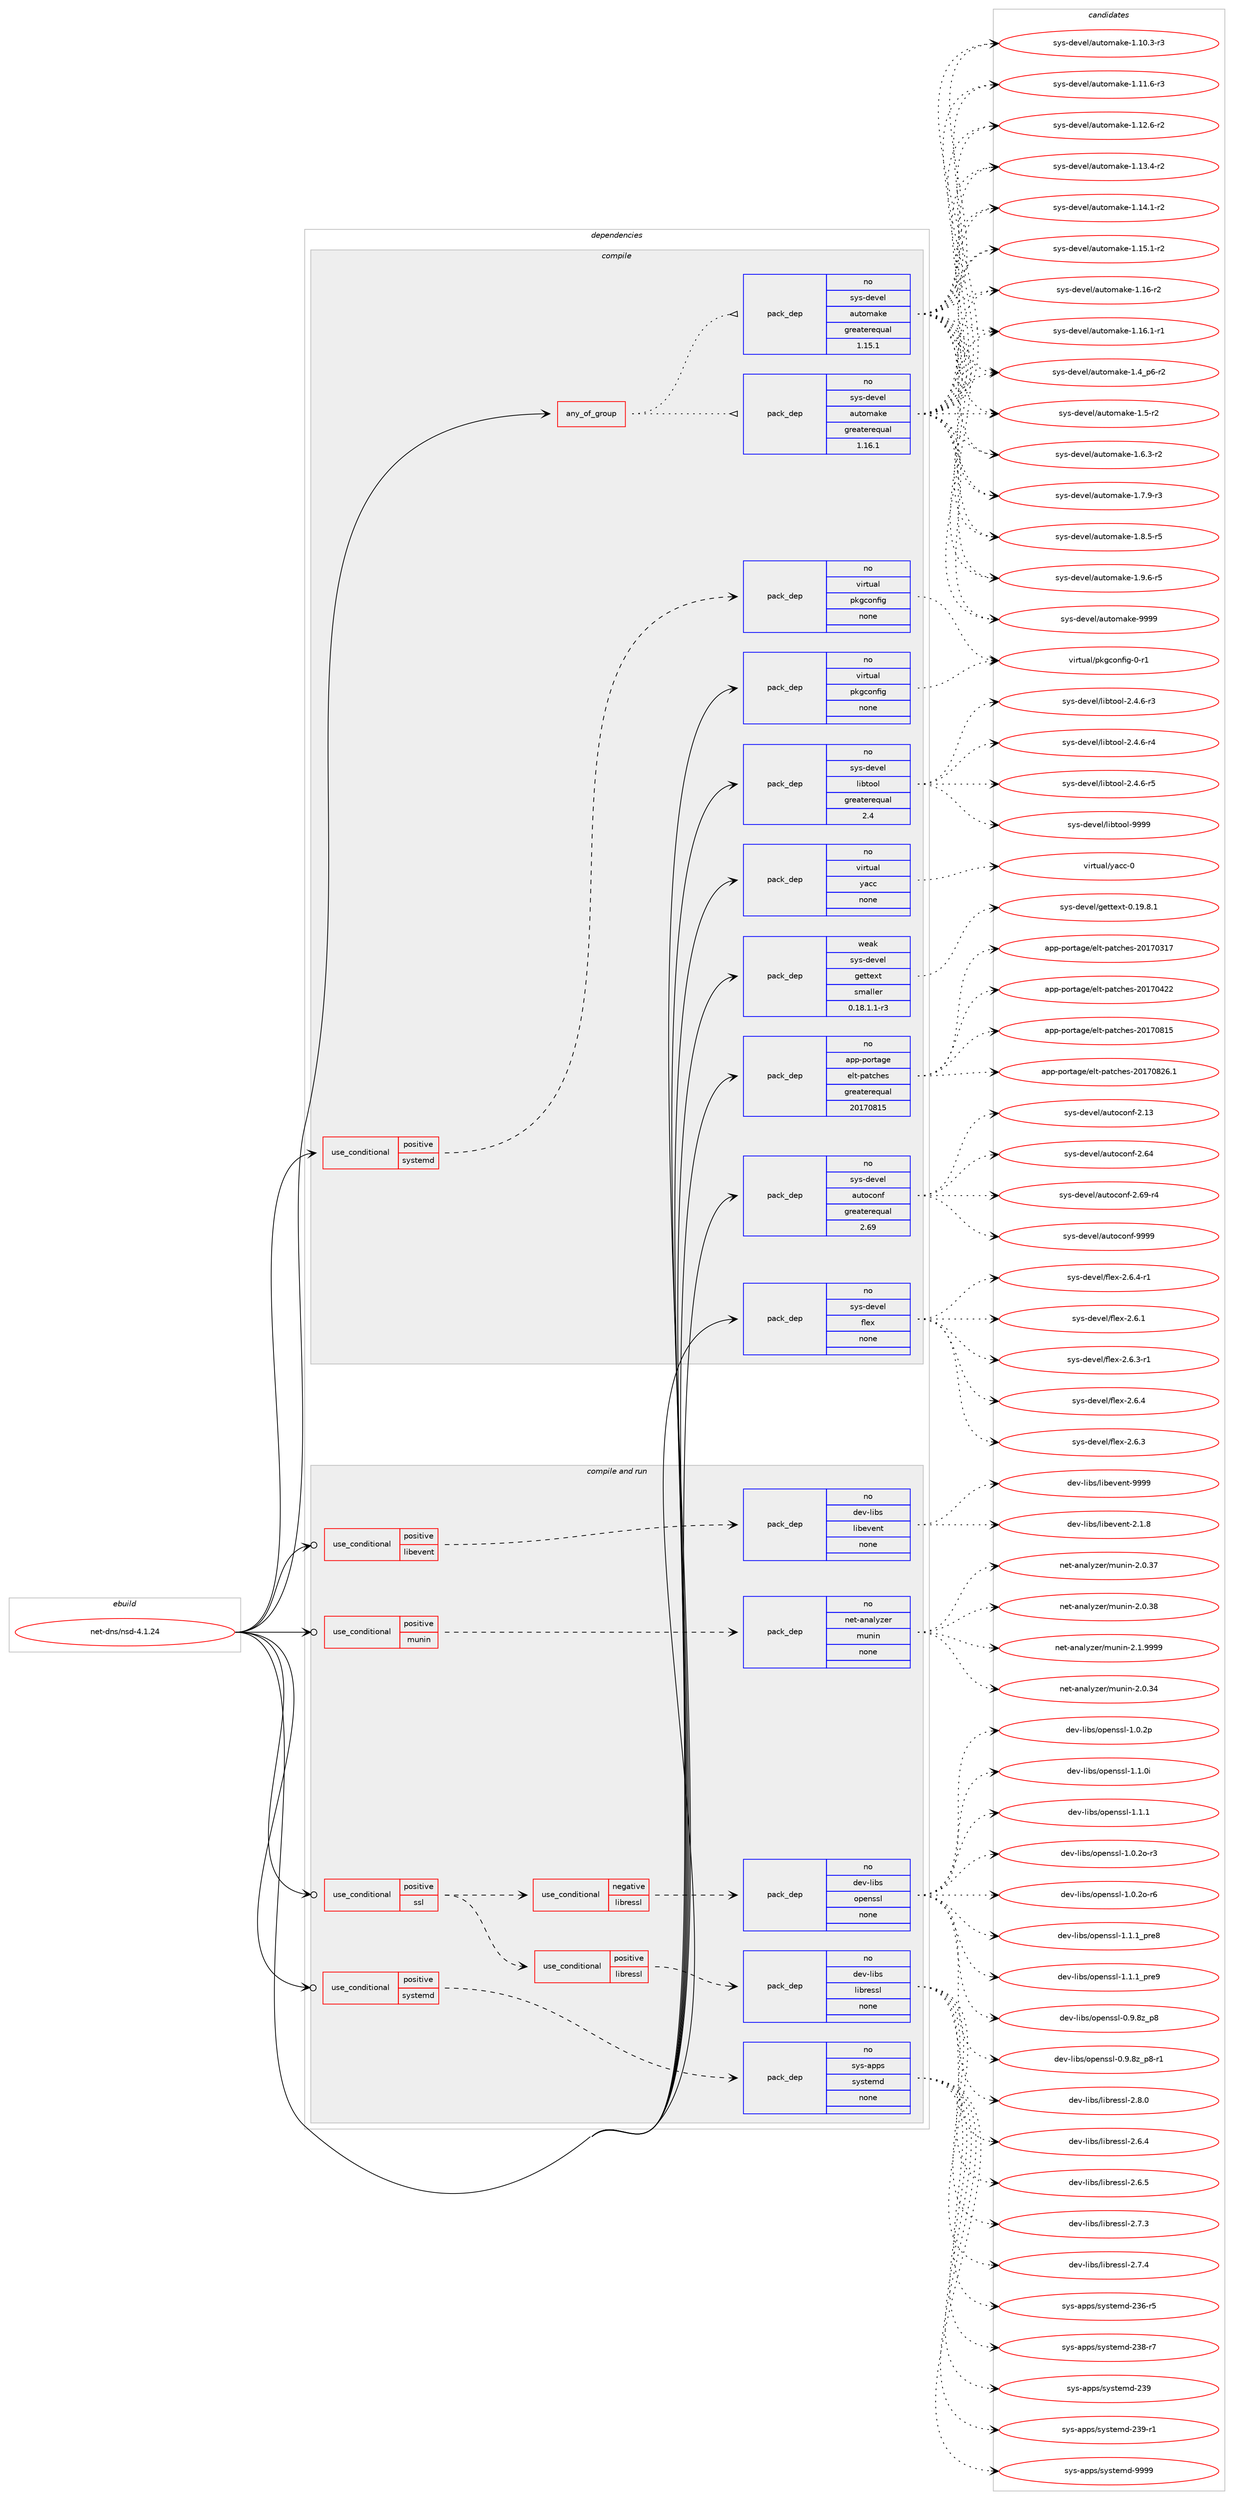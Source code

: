 digraph prolog {

# *************
# Graph options
# *************

newrank=true;
concentrate=true;
compound=true;
graph [rankdir=LR,fontname=Helvetica,fontsize=10,ranksep=1.5];#, ranksep=2.5, nodesep=0.2];
edge  [arrowhead=vee];
node  [fontname=Helvetica,fontsize=10];

# **********
# The ebuild
# **********

subgraph cluster_leftcol {
color=gray;
rank=same;
label=<<i>ebuild</i>>;
id [label="net-dns/nsd-4.1.24", color=red, width=4, href="../net-dns/nsd-4.1.24.svg"];
}

# ****************
# The dependencies
# ****************

subgraph cluster_midcol {
color=gray;
label=<<i>dependencies</i>>;
subgraph cluster_compile {
fillcolor="#eeeeee";
style=filled;
label=<<i>compile</i>>;
subgraph any184 {
dependency10979 [label=<<TABLE BORDER="0" CELLBORDER="1" CELLSPACING="0" CELLPADDING="4"><TR><TD CELLPADDING="10">any_of_group</TD></TR></TABLE>>, shape=none, color=red];subgraph pack7296 {
dependency10980 [label=<<TABLE BORDER="0" CELLBORDER="1" CELLSPACING="0" CELLPADDING="4" WIDTH="220"><TR><TD ROWSPAN="6" CELLPADDING="30">pack_dep</TD></TR><TR><TD WIDTH="110">no</TD></TR><TR><TD>sys-devel</TD></TR><TR><TD>automake</TD></TR><TR><TD>greaterequal</TD></TR><TR><TD>1.16.1</TD></TR></TABLE>>, shape=none, color=blue];
}
dependency10979:e -> dependency10980:w [weight=20,style="dotted",arrowhead="oinv"];
subgraph pack7297 {
dependency10981 [label=<<TABLE BORDER="0" CELLBORDER="1" CELLSPACING="0" CELLPADDING="4" WIDTH="220"><TR><TD ROWSPAN="6" CELLPADDING="30">pack_dep</TD></TR><TR><TD WIDTH="110">no</TD></TR><TR><TD>sys-devel</TD></TR><TR><TD>automake</TD></TR><TR><TD>greaterequal</TD></TR><TR><TD>1.15.1</TD></TR></TABLE>>, shape=none, color=blue];
}
dependency10979:e -> dependency10981:w [weight=20,style="dotted",arrowhead="oinv"];
}
id:e -> dependency10979:w [weight=20,style="solid",arrowhead="vee"];
subgraph cond3488 {
dependency10982 [label=<<TABLE BORDER="0" CELLBORDER="1" CELLSPACING="0" CELLPADDING="4"><TR><TD ROWSPAN="3" CELLPADDING="10">use_conditional</TD></TR><TR><TD>positive</TD></TR><TR><TD>systemd</TD></TR></TABLE>>, shape=none, color=red];
subgraph pack7298 {
dependency10983 [label=<<TABLE BORDER="0" CELLBORDER="1" CELLSPACING="0" CELLPADDING="4" WIDTH="220"><TR><TD ROWSPAN="6" CELLPADDING="30">pack_dep</TD></TR><TR><TD WIDTH="110">no</TD></TR><TR><TD>virtual</TD></TR><TR><TD>pkgconfig</TD></TR><TR><TD>none</TD></TR><TR><TD></TD></TR></TABLE>>, shape=none, color=blue];
}
dependency10982:e -> dependency10983:w [weight=20,style="dashed",arrowhead="vee"];
}
id:e -> dependency10982:w [weight=20,style="solid",arrowhead="vee"];
subgraph pack7299 {
dependency10984 [label=<<TABLE BORDER="0" CELLBORDER="1" CELLSPACING="0" CELLPADDING="4" WIDTH="220"><TR><TD ROWSPAN="6" CELLPADDING="30">pack_dep</TD></TR><TR><TD WIDTH="110">no</TD></TR><TR><TD>app-portage</TD></TR><TR><TD>elt-patches</TD></TR><TR><TD>greaterequal</TD></TR><TR><TD>20170815</TD></TR></TABLE>>, shape=none, color=blue];
}
id:e -> dependency10984:w [weight=20,style="solid",arrowhead="vee"];
subgraph pack7300 {
dependency10985 [label=<<TABLE BORDER="0" CELLBORDER="1" CELLSPACING="0" CELLPADDING="4" WIDTH="220"><TR><TD ROWSPAN="6" CELLPADDING="30">pack_dep</TD></TR><TR><TD WIDTH="110">no</TD></TR><TR><TD>sys-devel</TD></TR><TR><TD>autoconf</TD></TR><TR><TD>greaterequal</TD></TR><TR><TD>2.69</TD></TR></TABLE>>, shape=none, color=blue];
}
id:e -> dependency10985:w [weight=20,style="solid",arrowhead="vee"];
subgraph pack7301 {
dependency10986 [label=<<TABLE BORDER="0" CELLBORDER="1" CELLSPACING="0" CELLPADDING="4" WIDTH="220"><TR><TD ROWSPAN="6" CELLPADDING="30">pack_dep</TD></TR><TR><TD WIDTH="110">no</TD></TR><TR><TD>sys-devel</TD></TR><TR><TD>flex</TD></TR><TR><TD>none</TD></TR><TR><TD></TD></TR></TABLE>>, shape=none, color=blue];
}
id:e -> dependency10986:w [weight=20,style="solid",arrowhead="vee"];
subgraph pack7302 {
dependency10987 [label=<<TABLE BORDER="0" CELLBORDER="1" CELLSPACING="0" CELLPADDING="4" WIDTH="220"><TR><TD ROWSPAN="6" CELLPADDING="30">pack_dep</TD></TR><TR><TD WIDTH="110">no</TD></TR><TR><TD>sys-devel</TD></TR><TR><TD>libtool</TD></TR><TR><TD>greaterequal</TD></TR><TR><TD>2.4</TD></TR></TABLE>>, shape=none, color=blue];
}
id:e -> dependency10987:w [weight=20,style="solid",arrowhead="vee"];
subgraph pack7303 {
dependency10988 [label=<<TABLE BORDER="0" CELLBORDER="1" CELLSPACING="0" CELLPADDING="4" WIDTH="220"><TR><TD ROWSPAN="6" CELLPADDING="30">pack_dep</TD></TR><TR><TD WIDTH="110">no</TD></TR><TR><TD>virtual</TD></TR><TR><TD>pkgconfig</TD></TR><TR><TD>none</TD></TR><TR><TD></TD></TR></TABLE>>, shape=none, color=blue];
}
id:e -> dependency10988:w [weight=20,style="solid",arrowhead="vee"];
subgraph pack7304 {
dependency10989 [label=<<TABLE BORDER="0" CELLBORDER="1" CELLSPACING="0" CELLPADDING="4" WIDTH="220"><TR><TD ROWSPAN="6" CELLPADDING="30">pack_dep</TD></TR><TR><TD WIDTH="110">no</TD></TR><TR><TD>virtual</TD></TR><TR><TD>yacc</TD></TR><TR><TD>none</TD></TR><TR><TD></TD></TR></TABLE>>, shape=none, color=blue];
}
id:e -> dependency10989:w [weight=20,style="solid",arrowhead="vee"];
subgraph pack7305 {
dependency10990 [label=<<TABLE BORDER="0" CELLBORDER="1" CELLSPACING="0" CELLPADDING="4" WIDTH="220"><TR><TD ROWSPAN="6" CELLPADDING="30">pack_dep</TD></TR><TR><TD WIDTH="110">weak</TD></TR><TR><TD>sys-devel</TD></TR><TR><TD>gettext</TD></TR><TR><TD>smaller</TD></TR><TR><TD>0.18.1.1-r3</TD></TR></TABLE>>, shape=none, color=blue];
}
id:e -> dependency10990:w [weight=20,style="solid",arrowhead="vee"];
}
subgraph cluster_compileandrun {
fillcolor="#eeeeee";
style=filled;
label=<<i>compile and run</i>>;
subgraph cond3489 {
dependency10991 [label=<<TABLE BORDER="0" CELLBORDER="1" CELLSPACING="0" CELLPADDING="4"><TR><TD ROWSPAN="3" CELLPADDING="10">use_conditional</TD></TR><TR><TD>positive</TD></TR><TR><TD>libevent</TD></TR></TABLE>>, shape=none, color=red];
subgraph pack7306 {
dependency10992 [label=<<TABLE BORDER="0" CELLBORDER="1" CELLSPACING="0" CELLPADDING="4" WIDTH="220"><TR><TD ROWSPAN="6" CELLPADDING="30">pack_dep</TD></TR><TR><TD WIDTH="110">no</TD></TR><TR><TD>dev-libs</TD></TR><TR><TD>libevent</TD></TR><TR><TD>none</TD></TR><TR><TD></TD></TR></TABLE>>, shape=none, color=blue];
}
dependency10991:e -> dependency10992:w [weight=20,style="dashed",arrowhead="vee"];
}
id:e -> dependency10991:w [weight=20,style="solid",arrowhead="odotvee"];
subgraph cond3490 {
dependency10993 [label=<<TABLE BORDER="0" CELLBORDER="1" CELLSPACING="0" CELLPADDING="4"><TR><TD ROWSPAN="3" CELLPADDING="10">use_conditional</TD></TR><TR><TD>positive</TD></TR><TR><TD>munin</TD></TR></TABLE>>, shape=none, color=red];
subgraph pack7307 {
dependency10994 [label=<<TABLE BORDER="0" CELLBORDER="1" CELLSPACING="0" CELLPADDING="4" WIDTH="220"><TR><TD ROWSPAN="6" CELLPADDING="30">pack_dep</TD></TR><TR><TD WIDTH="110">no</TD></TR><TR><TD>net-analyzer</TD></TR><TR><TD>munin</TD></TR><TR><TD>none</TD></TR><TR><TD></TD></TR></TABLE>>, shape=none, color=blue];
}
dependency10993:e -> dependency10994:w [weight=20,style="dashed",arrowhead="vee"];
}
id:e -> dependency10993:w [weight=20,style="solid",arrowhead="odotvee"];
subgraph cond3491 {
dependency10995 [label=<<TABLE BORDER="0" CELLBORDER="1" CELLSPACING="0" CELLPADDING="4"><TR><TD ROWSPAN="3" CELLPADDING="10">use_conditional</TD></TR><TR><TD>positive</TD></TR><TR><TD>ssl</TD></TR></TABLE>>, shape=none, color=red];
subgraph cond3492 {
dependency10996 [label=<<TABLE BORDER="0" CELLBORDER="1" CELLSPACING="0" CELLPADDING="4"><TR><TD ROWSPAN="3" CELLPADDING="10">use_conditional</TD></TR><TR><TD>negative</TD></TR><TR><TD>libressl</TD></TR></TABLE>>, shape=none, color=red];
subgraph pack7308 {
dependency10997 [label=<<TABLE BORDER="0" CELLBORDER="1" CELLSPACING="0" CELLPADDING="4" WIDTH="220"><TR><TD ROWSPAN="6" CELLPADDING="30">pack_dep</TD></TR><TR><TD WIDTH="110">no</TD></TR><TR><TD>dev-libs</TD></TR><TR><TD>openssl</TD></TR><TR><TD>none</TD></TR><TR><TD></TD></TR></TABLE>>, shape=none, color=blue];
}
dependency10996:e -> dependency10997:w [weight=20,style="dashed",arrowhead="vee"];
}
dependency10995:e -> dependency10996:w [weight=20,style="dashed",arrowhead="vee"];
subgraph cond3493 {
dependency10998 [label=<<TABLE BORDER="0" CELLBORDER="1" CELLSPACING="0" CELLPADDING="4"><TR><TD ROWSPAN="3" CELLPADDING="10">use_conditional</TD></TR><TR><TD>positive</TD></TR><TR><TD>libressl</TD></TR></TABLE>>, shape=none, color=red];
subgraph pack7309 {
dependency10999 [label=<<TABLE BORDER="0" CELLBORDER="1" CELLSPACING="0" CELLPADDING="4" WIDTH="220"><TR><TD ROWSPAN="6" CELLPADDING="30">pack_dep</TD></TR><TR><TD WIDTH="110">no</TD></TR><TR><TD>dev-libs</TD></TR><TR><TD>libressl</TD></TR><TR><TD>none</TD></TR><TR><TD></TD></TR></TABLE>>, shape=none, color=blue];
}
dependency10998:e -> dependency10999:w [weight=20,style="dashed",arrowhead="vee"];
}
dependency10995:e -> dependency10998:w [weight=20,style="dashed",arrowhead="vee"];
}
id:e -> dependency10995:w [weight=20,style="solid",arrowhead="odotvee"];
subgraph cond3494 {
dependency11000 [label=<<TABLE BORDER="0" CELLBORDER="1" CELLSPACING="0" CELLPADDING="4"><TR><TD ROWSPAN="3" CELLPADDING="10">use_conditional</TD></TR><TR><TD>positive</TD></TR><TR><TD>systemd</TD></TR></TABLE>>, shape=none, color=red];
subgraph pack7310 {
dependency11001 [label=<<TABLE BORDER="0" CELLBORDER="1" CELLSPACING="0" CELLPADDING="4" WIDTH="220"><TR><TD ROWSPAN="6" CELLPADDING="30">pack_dep</TD></TR><TR><TD WIDTH="110">no</TD></TR><TR><TD>sys-apps</TD></TR><TR><TD>systemd</TD></TR><TR><TD>none</TD></TR><TR><TD></TD></TR></TABLE>>, shape=none, color=blue];
}
dependency11000:e -> dependency11001:w [weight=20,style="dashed",arrowhead="vee"];
}
id:e -> dependency11000:w [weight=20,style="solid",arrowhead="odotvee"];
}
subgraph cluster_run {
fillcolor="#eeeeee";
style=filled;
label=<<i>run</i>>;
}
}

# **************
# The candidates
# **************

subgraph cluster_choices {
rank=same;
color=gray;
label=<<i>candidates</i>>;

subgraph choice7296 {
color=black;
nodesep=1;
choice11512111545100101118101108479711711611110997107101454946494846514511451 [label="sys-devel/automake-1.10.3-r3", color=red, width=4,href="../sys-devel/automake-1.10.3-r3.svg"];
choice11512111545100101118101108479711711611110997107101454946494946544511451 [label="sys-devel/automake-1.11.6-r3", color=red, width=4,href="../sys-devel/automake-1.11.6-r3.svg"];
choice11512111545100101118101108479711711611110997107101454946495046544511450 [label="sys-devel/automake-1.12.6-r2", color=red, width=4,href="../sys-devel/automake-1.12.6-r2.svg"];
choice11512111545100101118101108479711711611110997107101454946495146524511450 [label="sys-devel/automake-1.13.4-r2", color=red, width=4,href="../sys-devel/automake-1.13.4-r2.svg"];
choice11512111545100101118101108479711711611110997107101454946495246494511450 [label="sys-devel/automake-1.14.1-r2", color=red, width=4,href="../sys-devel/automake-1.14.1-r2.svg"];
choice11512111545100101118101108479711711611110997107101454946495346494511450 [label="sys-devel/automake-1.15.1-r2", color=red, width=4,href="../sys-devel/automake-1.15.1-r2.svg"];
choice1151211154510010111810110847971171161111099710710145494649544511450 [label="sys-devel/automake-1.16-r2", color=red, width=4,href="../sys-devel/automake-1.16-r2.svg"];
choice11512111545100101118101108479711711611110997107101454946495446494511449 [label="sys-devel/automake-1.16.1-r1", color=red, width=4,href="../sys-devel/automake-1.16.1-r1.svg"];
choice115121115451001011181011084797117116111109971071014549465295112544511450 [label="sys-devel/automake-1.4_p6-r2", color=red, width=4,href="../sys-devel/automake-1.4_p6-r2.svg"];
choice11512111545100101118101108479711711611110997107101454946534511450 [label="sys-devel/automake-1.5-r2", color=red, width=4,href="../sys-devel/automake-1.5-r2.svg"];
choice115121115451001011181011084797117116111109971071014549465446514511450 [label="sys-devel/automake-1.6.3-r2", color=red, width=4,href="../sys-devel/automake-1.6.3-r2.svg"];
choice115121115451001011181011084797117116111109971071014549465546574511451 [label="sys-devel/automake-1.7.9-r3", color=red, width=4,href="../sys-devel/automake-1.7.9-r3.svg"];
choice115121115451001011181011084797117116111109971071014549465646534511453 [label="sys-devel/automake-1.8.5-r5", color=red, width=4,href="../sys-devel/automake-1.8.5-r5.svg"];
choice115121115451001011181011084797117116111109971071014549465746544511453 [label="sys-devel/automake-1.9.6-r5", color=red, width=4,href="../sys-devel/automake-1.9.6-r5.svg"];
choice115121115451001011181011084797117116111109971071014557575757 [label="sys-devel/automake-9999", color=red, width=4,href="../sys-devel/automake-9999.svg"];
dependency10980:e -> choice11512111545100101118101108479711711611110997107101454946494846514511451:w [style=dotted,weight="100"];
dependency10980:e -> choice11512111545100101118101108479711711611110997107101454946494946544511451:w [style=dotted,weight="100"];
dependency10980:e -> choice11512111545100101118101108479711711611110997107101454946495046544511450:w [style=dotted,weight="100"];
dependency10980:e -> choice11512111545100101118101108479711711611110997107101454946495146524511450:w [style=dotted,weight="100"];
dependency10980:e -> choice11512111545100101118101108479711711611110997107101454946495246494511450:w [style=dotted,weight="100"];
dependency10980:e -> choice11512111545100101118101108479711711611110997107101454946495346494511450:w [style=dotted,weight="100"];
dependency10980:e -> choice1151211154510010111810110847971171161111099710710145494649544511450:w [style=dotted,weight="100"];
dependency10980:e -> choice11512111545100101118101108479711711611110997107101454946495446494511449:w [style=dotted,weight="100"];
dependency10980:e -> choice115121115451001011181011084797117116111109971071014549465295112544511450:w [style=dotted,weight="100"];
dependency10980:e -> choice11512111545100101118101108479711711611110997107101454946534511450:w [style=dotted,weight="100"];
dependency10980:e -> choice115121115451001011181011084797117116111109971071014549465446514511450:w [style=dotted,weight="100"];
dependency10980:e -> choice115121115451001011181011084797117116111109971071014549465546574511451:w [style=dotted,weight="100"];
dependency10980:e -> choice115121115451001011181011084797117116111109971071014549465646534511453:w [style=dotted,weight="100"];
dependency10980:e -> choice115121115451001011181011084797117116111109971071014549465746544511453:w [style=dotted,weight="100"];
dependency10980:e -> choice115121115451001011181011084797117116111109971071014557575757:w [style=dotted,weight="100"];
}
subgraph choice7297 {
color=black;
nodesep=1;
choice11512111545100101118101108479711711611110997107101454946494846514511451 [label="sys-devel/automake-1.10.3-r3", color=red, width=4,href="../sys-devel/automake-1.10.3-r3.svg"];
choice11512111545100101118101108479711711611110997107101454946494946544511451 [label="sys-devel/automake-1.11.6-r3", color=red, width=4,href="../sys-devel/automake-1.11.6-r3.svg"];
choice11512111545100101118101108479711711611110997107101454946495046544511450 [label="sys-devel/automake-1.12.6-r2", color=red, width=4,href="../sys-devel/automake-1.12.6-r2.svg"];
choice11512111545100101118101108479711711611110997107101454946495146524511450 [label="sys-devel/automake-1.13.4-r2", color=red, width=4,href="../sys-devel/automake-1.13.4-r2.svg"];
choice11512111545100101118101108479711711611110997107101454946495246494511450 [label="sys-devel/automake-1.14.1-r2", color=red, width=4,href="../sys-devel/automake-1.14.1-r2.svg"];
choice11512111545100101118101108479711711611110997107101454946495346494511450 [label="sys-devel/automake-1.15.1-r2", color=red, width=4,href="../sys-devel/automake-1.15.1-r2.svg"];
choice1151211154510010111810110847971171161111099710710145494649544511450 [label="sys-devel/automake-1.16-r2", color=red, width=4,href="../sys-devel/automake-1.16-r2.svg"];
choice11512111545100101118101108479711711611110997107101454946495446494511449 [label="sys-devel/automake-1.16.1-r1", color=red, width=4,href="../sys-devel/automake-1.16.1-r1.svg"];
choice115121115451001011181011084797117116111109971071014549465295112544511450 [label="sys-devel/automake-1.4_p6-r2", color=red, width=4,href="../sys-devel/automake-1.4_p6-r2.svg"];
choice11512111545100101118101108479711711611110997107101454946534511450 [label="sys-devel/automake-1.5-r2", color=red, width=4,href="../sys-devel/automake-1.5-r2.svg"];
choice115121115451001011181011084797117116111109971071014549465446514511450 [label="sys-devel/automake-1.6.3-r2", color=red, width=4,href="../sys-devel/automake-1.6.3-r2.svg"];
choice115121115451001011181011084797117116111109971071014549465546574511451 [label="sys-devel/automake-1.7.9-r3", color=red, width=4,href="../sys-devel/automake-1.7.9-r3.svg"];
choice115121115451001011181011084797117116111109971071014549465646534511453 [label="sys-devel/automake-1.8.5-r5", color=red, width=4,href="../sys-devel/automake-1.8.5-r5.svg"];
choice115121115451001011181011084797117116111109971071014549465746544511453 [label="sys-devel/automake-1.9.6-r5", color=red, width=4,href="../sys-devel/automake-1.9.6-r5.svg"];
choice115121115451001011181011084797117116111109971071014557575757 [label="sys-devel/automake-9999", color=red, width=4,href="../sys-devel/automake-9999.svg"];
dependency10981:e -> choice11512111545100101118101108479711711611110997107101454946494846514511451:w [style=dotted,weight="100"];
dependency10981:e -> choice11512111545100101118101108479711711611110997107101454946494946544511451:w [style=dotted,weight="100"];
dependency10981:e -> choice11512111545100101118101108479711711611110997107101454946495046544511450:w [style=dotted,weight="100"];
dependency10981:e -> choice11512111545100101118101108479711711611110997107101454946495146524511450:w [style=dotted,weight="100"];
dependency10981:e -> choice11512111545100101118101108479711711611110997107101454946495246494511450:w [style=dotted,weight="100"];
dependency10981:e -> choice11512111545100101118101108479711711611110997107101454946495346494511450:w [style=dotted,weight="100"];
dependency10981:e -> choice1151211154510010111810110847971171161111099710710145494649544511450:w [style=dotted,weight="100"];
dependency10981:e -> choice11512111545100101118101108479711711611110997107101454946495446494511449:w [style=dotted,weight="100"];
dependency10981:e -> choice115121115451001011181011084797117116111109971071014549465295112544511450:w [style=dotted,weight="100"];
dependency10981:e -> choice11512111545100101118101108479711711611110997107101454946534511450:w [style=dotted,weight="100"];
dependency10981:e -> choice115121115451001011181011084797117116111109971071014549465446514511450:w [style=dotted,weight="100"];
dependency10981:e -> choice115121115451001011181011084797117116111109971071014549465546574511451:w [style=dotted,weight="100"];
dependency10981:e -> choice115121115451001011181011084797117116111109971071014549465646534511453:w [style=dotted,weight="100"];
dependency10981:e -> choice115121115451001011181011084797117116111109971071014549465746544511453:w [style=dotted,weight="100"];
dependency10981:e -> choice115121115451001011181011084797117116111109971071014557575757:w [style=dotted,weight="100"];
}
subgraph choice7298 {
color=black;
nodesep=1;
choice11810511411611797108471121071039911111010210510345484511449 [label="virtual/pkgconfig-0-r1", color=red, width=4,href="../virtual/pkgconfig-0-r1.svg"];
dependency10983:e -> choice11810511411611797108471121071039911111010210510345484511449:w [style=dotted,weight="100"];
}
subgraph choice7299 {
color=black;
nodesep=1;
choice97112112451121111141169710310147101108116451129711699104101115455048495548514955 [label="app-portage/elt-patches-20170317", color=red, width=4,href="../app-portage/elt-patches-20170317.svg"];
choice97112112451121111141169710310147101108116451129711699104101115455048495548525050 [label="app-portage/elt-patches-20170422", color=red, width=4,href="../app-portage/elt-patches-20170422.svg"];
choice97112112451121111141169710310147101108116451129711699104101115455048495548564953 [label="app-portage/elt-patches-20170815", color=red, width=4,href="../app-portage/elt-patches-20170815.svg"];
choice971121124511211111411697103101471011081164511297116991041011154550484955485650544649 [label="app-portage/elt-patches-20170826.1", color=red, width=4,href="../app-portage/elt-patches-20170826.1.svg"];
dependency10984:e -> choice97112112451121111141169710310147101108116451129711699104101115455048495548514955:w [style=dotted,weight="100"];
dependency10984:e -> choice97112112451121111141169710310147101108116451129711699104101115455048495548525050:w [style=dotted,weight="100"];
dependency10984:e -> choice97112112451121111141169710310147101108116451129711699104101115455048495548564953:w [style=dotted,weight="100"];
dependency10984:e -> choice971121124511211111411697103101471011081164511297116991041011154550484955485650544649:w [style=dotted,weight="100"];
}
subgraph choice7300 {
color=black;
nodesep=1;
choice115121115451001011181011084797117116111991111101024550464951 [label="sys-devel/autoconf-2.13", color=red, width=4,href="../sys-devel/autoconf-2.13.svg"];
choice115121115451001011181011084797117116111991111101024550465452 [label="sys-devel/autoconf-2.64", color=red, width=4,href="../sys-devel/autoconf-2.64.svg"];
choice1151211154510010111810110847971171161119911111010245504654574511452 [label="sys-devel/autoconf-2.69-r4", color=red, width=4,href="../sys-devel/autoconf-2.69-r4.svg"];
choice115121115451001011181011084797117116111991111101024557575757 [label="sys-devel/autoconf-9999", color=red, width=4,href="../sys-devel/autoconf-9999.svg"];
dependency10985:e -> choice115121115451001011181011084797117116111991111101024550464951:w [style=dotted,weight="100"];
dependency10985:e -> choice115121115451001011181011084797117116111991111101024550465452:w [style=dotted,weight="100"];
dependency10985:e -> choice1151211154510010111810110847971171161119911111010245504654574511452:w [style=dotted,weight="100"];
dependency10985:e -> choice115121115451001011181011084797117116111991111101024557575757:w [style=dotted,weight="100"];
}
subgraph choice7301 {
color=black;
nodesep=1;
choice1151211154510010111810110847102108101120455046544649 [label="sys-devel/flex-2.6.1", color=red, width=4,href="../sys-devel/flex-2.6.1.svg"];
choice1151211154510010111810110847102108101120455046544651 [label="sys-devel/flex-2.6.3", color=red, width=4,href="../sys-devel/flex-2.6.3.svg"];
choice11512111545100101118101108471021081011204550465446514511449 [label="sys-devel/flex-2.6.3-r1", color=red, width=4,href="../sys-devel/flex-2.6.3-r1.svg"];
choice1151211154510010111810110847102108101120455046544652 [label="sys-devel/flex-2.6.4", color=red, width=4,href="../sys-devel/flex-2.6.4.svg"];
choice11512111545100101118101108471021081011204550465446524511449 [label="sys-devel/flex-2.6.4-r1", color=red, width=4,href="../sys-devel/flex-2.6.4-r1.svg"];
dependency10986:e -> choice1151211154510010111810110847102108101120455046544649:w [style=dotted,weight="100"];
dependency10986:e -> choice1151211154510010111810110847102108101120455046544651:w [style=dotted,weight="100"];
dependency10986:e -> choice11512111545100101118101108471021081011204550465446514511449:w [style=dotted,weight="100"];
dependency10986:e -> choice1151211154510010111810110847102108101120455046544652:w [style=dotted,weight="100"];
dependency10986:e -> choice11512111545100101118101108471021081011204550465446524511449:w [style=dotted,weight="100"];
}
subgraph choice7302 {
color=black;
nodesep=1;
choice1151211154510010111810110847108105981161111111084550465246544511451 [label="sys-devel/libtool-2.4.6-r3", color=red, width=4,href="../sys-devel/libtool-2.4.6-r3.svg"];
choice1151211154510010111810110847108105981161111111084550465246544511452 [label="sys-devel/libtool-2.4.6-r4", color=red, width=4,href="../sys-devel/libtool-2.4.6-r4.svg"];
choice1151211154510010111810110847108105981161111111084550465246544511453 [label="sys-devel/libtool-2.4.6-r5", color=red, width=4,href="../sys-devel/libtool-2.4.6-r5.svg"];
choice1151211154510010111810110847108105981161111111084557575757 [label="sys-devel/libtool-9999", color=red, width=4,href="../sys-devel/libtool-9999.svg"];
dependency10987:e -> choice1151211154510010111810110847108105981161111111084550465246544511451:w [style=dotted,weight="100"];
dependency10987:e -> choice1151211154510010111810110847108105981161111111084550465246544511452:w [style=dotted,weight="100"];
dependency10987:e -> choice1151211154510010111810110847108105981161111111084550465246544511453:w [style=dotted,weight="100"];
dependency10987:e -> choice1151211154510010111810110847108105981161111111084557575757:w [style=dotted,weight="100"];
}
subgraph choice7303 {
color=black;
nodesep=1;
choice11810511411611797108471121071039911111010210510345484511449 [label="virtual/pkgconfig-0-r1", color=red, width=4,href="../virtual/pkgconfig-0-r1.svg"];
dependency10988:e -> choice11810511411611797108471121071039911111010210510345484511449:w [style=dotted,weight="100"];
}
subgraph choice7304 {
color=black;
nodesep=1;
choice11810511411611797108471219799994548 [label="virtual/yacc-0", color=red, width=4,href="../virtual/yacc-0.svg"];
dependency10989:e -> choice11810511411611797108471219799994548:w [style=dotted,weight="100"];
}
subgraph choice7305 {
color=black;
nodesep=1;
choice1151211154510010111810110847103101116116101120116454846495746564649 [label="sys-devel/gettext-0.19.8.1", color=red, width=4,href="../sys-devel/gettext-0.19.8.1.svg"];
dependency10990:e -> choice1151211154510010111810110847103101116116101120116454846495746564649:w [style=dotted,weight="100"];
}
subgraph choice7306 {
color=black;
nodesep=1;
choice10010111845108105981154710810598101118101110116455046494656 [label="dev-libs/libevent-2.1.8", color=red, width=4,href="../dev-libs/libevent-2.1.8.svg"];
choice100101118451081059811547108105981011181011101164557575757 [label="dev-libs/libevent-9999", color=red, width=4,href="../dev-libs/libevent-9999.svg"];
dependency10992:e -> choice10010111845108105981154710810598101118101110116455046494656:w [style=dotted,weight="100"];
dependency10992:e -> choice100101118451081059811547108105981011181011101164557575757:w [style=dotted,weight="100"];
}
subgraph choice7307 {
color=black;
nodesep=1;
choice1101011164597110971081211221011144710911711010511045504648465152 [label="net-analyzer/munin-2.0.34", color=red, width=4,href="../net-analyzer/munin-2.0.34.svg"];
choice1101011164597110971081211221011144710911711010511045504648465155 [label="net-analyzer/munin-2.0.37", color=red, width=4,href="../net-analyzer/munin-2.0.37.svg"];
choice1101011164597110971081211221011144710911711010511045504648465156 [label="net-analyzer/munin-2.0.38", color=red, width=4,href="../net-analyzer/munin-2.0.38.svg"];
choice11010111645971109710812112210111447109117110105110455046494657575757 [label="net-analyzer/munin-2.1.9999", color=red, width=4,href="../net-analyzer/munin-2.1.9999.svg"];
dependency10994:e -> choice1101011164597110971081211221011144710911711010511045504648465152:w [style=dotted,weight="100"];
dependency10994:e -> choice1101011164597110971081211221011144710911711010511045504648465155:w [style=dotted,weight="100"];
dependency10994:e -> choice1101011164597110971081211221011144710911711010511045504648465156:w [style=dotted,weight="100"];
dependency10994:e -> choice11010111645971109710812112210111447109117110105110455046494657575757:w [style=dotted,weight="100"];
}
subgraph choice7308 {
color=black;
nodesep=1;
choice1001011184510810598115471111121011101151151084549464846501114511451 [label="dev-libs/openssl-1.0.2o-r3", color=red, width=4,href="../dev-libs/openssl-1.0.2o-r3.svg"];
choice1001011184510810598115471111121011101151151084549464846501114511454 [label="dev-libs/openssl-1.0.2o-r6", color=red, width=4,href="../dev-libs/openssl-1.0.2o-r6.svg"];
choice1001011184510810598115471111121011101151151084549464946499511211410156 [label="dev-libs/openssl-1.1.1_pre8", color=red, width=4,href="../dev-libs/openssl-1.1.1_pre8.svg"];
choice1001011184510810598115471111121011101151151084549464946499511211410157 [label="dev-libs/openssl-1.1.1_pre9", color=red, width=4,href="../dev-libs/openssl-1.1.1_pre9.svg"];
choice1001011184510810598115471111121011101151151084548465746561229511256 [label="dev-libs/openssl-0.9.8z_p8", color=red, width=4,href="../dev-libs/openssl-0.9.8z_p8.svg"];
choice10010111845108105981154711111210111011511510845484657465612295112564511449 [label="dev-libs/openssl-0.9.8z_p8-r1", color=red, width=4,href="../dev-libs/openssl-0.9.8z_p8-r1.svg"];
choice100101118451081059811547111112101110115115108454946484650112 [label="dev-libs/openssl-1.0.2p", color=red, width=4,href="../dev-libs/openssl-1.0.2p.svg"];
choice100101118451081059811547111112101110115115108454946494648105 [label="dev-libs/openssl-1.1.0i", color=red, width=4,href="../dev-libs/openssl-1.1.0i.svg"];
choice100101118451081059811547111112101110115115108454946494649 [label="dev-libs/openssl-1.1.1", color=red, width=4,href="../dev-libs/openssl-1.1.1.svg"];
dependency10997:e -> choice1001011184510810598115471111121011101151151084549464846501114511451:w [style=dotted,weight="100"];
dependency10997:e -> choice1001011184510810598115471111121011101151151084549464846501114511454:w [style=dotted,weight="100"];
dependency10997:e -> choice1001011184510810598115471111121011101151151084549464946499511211410156:w [style=dotted,weight="100"];
dependency10997:e -> choice1001011184510810598115471111121011101151151084549464946499511211410157:w [style=dotted,weight="100"];
dependency10997:e -> choice1001011184510810598115471111121011101151151084548465746561229511256:w [style=dotted,weight="100"];
dependency10997:e -> choice10010111845108105981154711111210111011511510845484657465612295112564511449:w [style=dotted,weight="100"];
dependency10997:e -> choice100101118451081059811547111112101110115115108454946484650112:w [style=dotted,weight="100"];
dependency10997:e -> choice100101118451081059811547111112101110115115108454946494648105:w [style=dotted,weight="100"];
dependency10997:e -> choice100101118451081059811547111112101110115115108454946494649:w [style=dotted,weight="100"];
}
subgraph choice7309 {
color=black;
nodesep=1;
choice10010111845108105981154710810598114101115115108455046544652 [label="dev-libs/libressl-2.6.4", color=red, width=4,href="../dev-libs/libressl-2.6.4.svg"];
choice10010111845108105981154710810598114101115115108455046544653 [label="dev-libs/libressl-2.6.5", color=red, width=4,href="../dev-libs/libressl-2.6.5.svg"];
choice10010111845108105981154710810598114101115115108455046554651 [label="dev-libs/libressl-2.7.3", color=red, width=4,href="../dev-libs/libressl-2.7.3.svg"];
choice10010111845108105981154710810598114101115115108455046554652 [label="dev-libs/libressl-2.7.4", color=red, width=4,href="../dev-libs/libressl-2.7.4.svg"];
choice10010111845108105981154710810598114101115115108455046564648 [label="dev-libs/libressl-2.8.0", color=red, width=4,href="../dev-libs/libressl-2.8.0.svg"];
dependency10999:e -> choice10010111845108105981154710810598114101115115108455046544652:w [style=dotted,weight="100"];
dependency10999:e -> choice10010111845108105981154710810598114101115115108455046544653:w [style=dotted,weight="100"];
dependency10999:e -> choice10010111845108105981154710810598114101115115108455046554651:w [style=dotted,weight="100"];
dependency10999:e -> choice10010111845108105981154710810598114101115115108455046554652:w [style=dotted,weight="100"];
dependency10999:e -> choice10010111845108105981154710810598114101115115108455046564648:w [style=dotted,weight="100"];
}
subgraph choice7310 {
color=black;
nodesep=1;
choice115121115459711211211547115121115116101109100455051544511453 [label="sys-apps/systemd-236-r5", color=red, width=4,href="../sys-apps/systemd-236-r5.svg"];
choice115121115459711211211547115121115116101109100455051564511455 [label="sys-apps/systemd-238-r7", color=red, width=4,href="../sys-apps/systemd-238-r7.svg"];
choice11512111545971121121154711512111511610110910045505157 [label="sys-apps/systemd-239", color=red, width=4,href="../sys-apps/systemd-239.svg"];
choice115121115459711211211547115121115116101109100455051574511449 [label="sys-apps/systemd-239-r1", color=red, width=4,href="../sys-apps/systemd-239-r1.svg"];
choice1151211154597112112115471151211151161011091004557575757 [label="sys-apps/systemd-9999", color=red, width=4,href="../sys-apps/systemd-9999.svg"];
dependency11001:e -> choice115121115459711211211547115121115116101109100455051544511453:w [style=dotted,weight="100"];
dependency11001:e -> choice115121115459711211211547115121115116101109100455051564511455:w [style=dotted,weight="100"];
dependency11001:e -> choice11512111545971121121154711512111511610110910045505157:w [style=dotted,weight="100"];
dependency11001:e -> choice115121115459711211211547115121115116101109100455051574511449:w [style=dotted,weight="100"];
dependency11001:e -> choice1151211154597112112115471151211151161011091004557575757:w [style=dotted,weight="100"];
}
}

}
